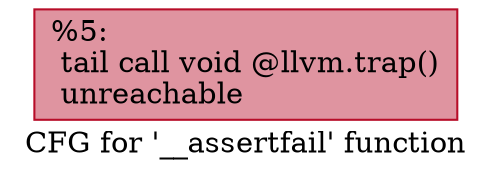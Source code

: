 digraph "CFG for '__assertfail' function" {
	label="CFG for '__assertfail' function";

	Node0x5563af2e20a0 [shape=record,color="#b70d28ff", style=filled, fillcolor="#b70d2870",label="{%5:\l  tail call void @llvm.trap()\l  unreachable\l}"];
}
